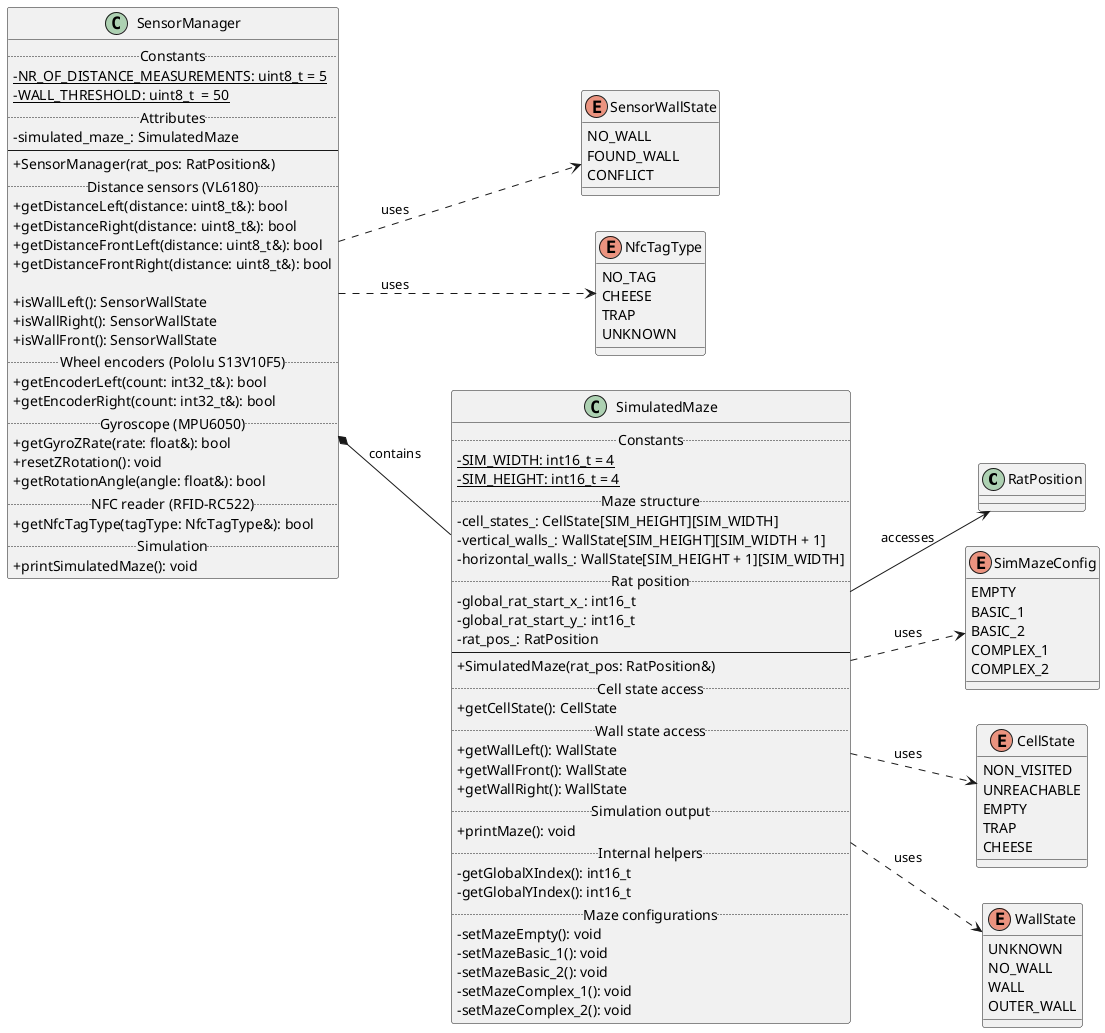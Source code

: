 @startuml
skinparam classAttributeIconSize 0
skinparam classFontColor Black
skinparam classAttributeFontColor Black
skinparam classMethodFontColor Black

left to right direction

class RatPosition

enum SensorWallState{
  NO_WALL
  FOUND_WALL
  CONFLICT
}

enum NfcTagType{
  NO_TAG
  CHEESE
  TRAP
  UNKNOWN
}

enum SimMazeConfig{
  EMPTY
  BASIC_1
  BASIC_2
  COMPLEX_1
  COMPLEX_2
}

enum CellState{
  NON_VISITED
  UNREACHABLE
  EMPTY
  TRAP
  CHEESE
}

enum WallState{
  UNKNOWN
  NO_WALL
  WALL
  OUTER_WALL
}

class SensorManager{
  .. Constants ..
  - {static} NR_OF_DISTANCE_MEASUREMENTS: uint8_t = 5
  - {static} WALL_THRESHOLD: uint8_t  = 50
  .. Attributes ..
  - simulated_maze_: SimulatedMaze
  --
  + SensorManager(rat_pos: RatPosition&)
  .. Distance sensors (VL6180) ..
  + getDistanceLeft(distance: uint8_t&): bool
  + getDistanceRight(distance: uint8_t&): bool
  + getDistanceFrontLeft(distance: uint8_t&): bool
  + getDistanceFrontRight(distance: uint8_t&): bool

  + isWallLeft(): SensorWallState
  + isWallRight(): SensorWallState
  + isWallFront(): SensorWallState
  .. Wheel encoders (Pololu S13V10F5) ..
  + getEncoderLeft(count: int32_t&): bool
  + getEncoderRight(count: int32_t&): bool
  .. Gyroscope (MPU6050) ..
  + getGyroZRate(rate: float&): bool
  + resetZRotation(): void
  + getRotationAngle(angle: float&): bool
  .. NFC reader (RFID-RC522) ..
  + getNfcTagType(tagType: NfcTagType&): bool
  .. Simulation ..
  + printSimulatedMaze(): void
}

class SimulatedMaze{
  .. Constants ..
  - {static} SIM_WIDTH: int16_t = 4
  - {static} SIM_HEIGHT: int16_t = 4
  .. Maze structure ..
  - cell_states_: CellState[SIM_HEIGHT][SIM_WIDTH]
  - vertical_walls_: WallState[SIM_HEIGHT][SIM_WIDTH + 1]
  - horizontal_walls_: WallState[SIM_HEIGHT + 1][SIM_WIDTH]
  .. Rat position..
  - global_rat_start_x_: int16_t
  - global_rat_start_y_: int16_t
  - rat_pos_: RatPosition
  --
  + SimulatedMaze(rat_pos: RatPosition&)
  .. Cell state access ..
  + getCellState(): CellState
  .. Wall state access ..
  + getWallLeft(): WallState
  + getWallFront(): WallState
  + getWallRight(): WallState
  .. Simulation output ..
  + printMaze(): void
  .. Internal helpers ..
  - getGlobalXIndex(): int16_t
  - getGlobalYIndex(): int16_t
  .. Maze configurations ..
  - setMazeEmpty(): void
  - setMazeBasic_1(): void
  - setMazeBasic_2(): void
  - setMazeComplex_1(): void
  - setMazeComplex_2(): void
}

' Relationships
SensorManager ..> SensorWallState: uses
SensorManager ..> NfcTagType: uses
SensorManager *-- SimulatedMaze: contains

SimulatedMaze ..> CellState : uses
SimulatedMaze ..> WallState : uses
SimulatedMaze ..> SimMazeConfig : uses
SimulatedMaze --> RatPosition : accesses


@enduml
